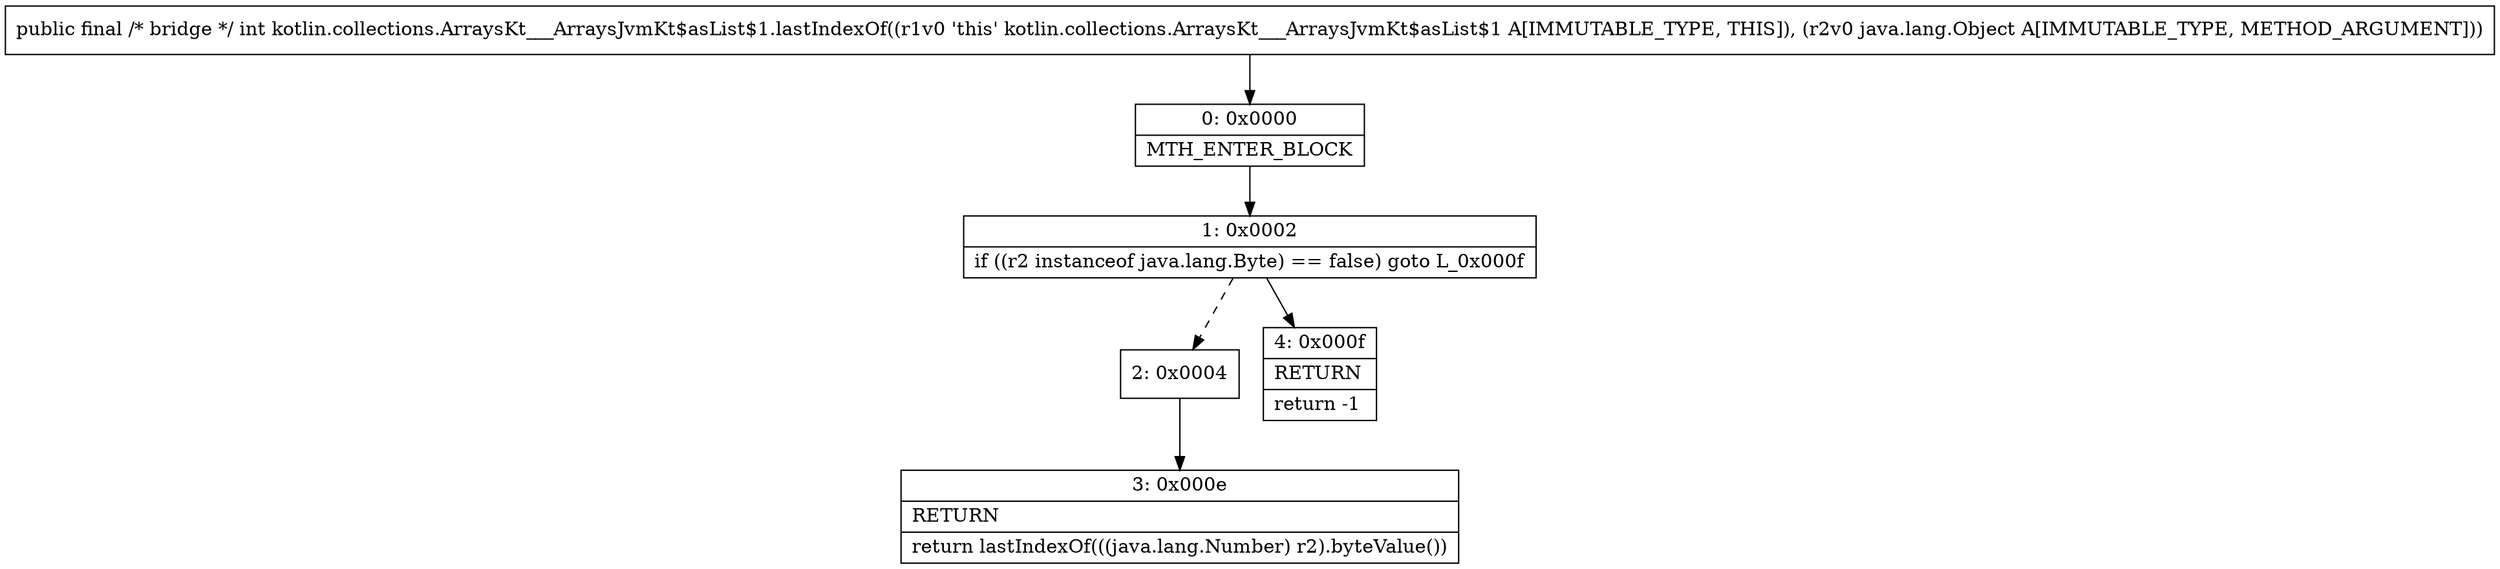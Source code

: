 digraph "CFG forkotlin.collections.ArraysKt___ArraysJvmKt$asList$1.lastIndexOf(Ljava\/lang\/Object;)I" {
Node_0 [shape=record,label="{0\:\ 0x0000|MTH_ENTER_BLOCK\l}"];
Node_1 [shape=record,label="{1\:\ 0x0002|if ((r2 instanceof java.lang.Byte) == false) goto L_0x000f\l}"];
Node_2 [shape=record,label="{2\:\ 0x0004}"];
Node_3 [shape=record,label="{3\:\ 0x000e|RETURN\l|return lastIndexOf(((java.lang.Number) r2).byteValue())\l}"];
Node_4 [shape=record,label="{4\:\ 0x000f|RETURN\l|return \-1\l}"];
MethodNode[shape=record,label="{public final \/* bridge *\/ int kotlin.collections.ArraysKt___ArraysJvmKt$asList$1.lastIndexOf((r1v0 'this' kotlin.collections.ArraysKt___ArraysJvmKt$asList$1 A[IMMUTABLE_TYPE, THIS]), (r2v0 java.lang.Object A[IMMUTABLE_TYPE, METHOD_ARGUMENT])) }"];
MethodNode -> Node_0;
Node_0 -> Node_1;
Node_1 -> Node_2[style=dashed];
Node_1 -> Node_4;
Node_2 -> Node_3;
}

